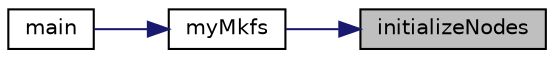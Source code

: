 digraph "initializeNodes"
{
 // LATEX_PDF_SIZE
  edge [fontname="Helvetica",fontsize="10",labelfontname="Helvetica",labelfontsize="10"];
  node [fontname="Helvetica",fontsize="10",shape=record];
  rankdir="RL";
  Node1 [label="initializeNodes",height=0.2,width=0.4,color="black", fillcolor="grey75", style="filled", fontcolor="black",tooltip="It reads the inodes from disk and store them in new structures myFileSystem->nodes[i]."];
  Node1 -> Node2 [dir="back",color="midnightblue",fontsize="10",style="solid",fontname="Helvetica"];
  Node2 [label="myMkfs",height=0.2,width=0.4,color="black", fillcolor="white", style="filled",URL="$my_f_s_8c.html#abec067f366fe2fae1a42695546914bd7",tooltip="Formats the current disk. Saves all the bitmap, super block and the directory."];
  Node2 -> Node3 [dir="back",color="midnightblue",fontsize="10",style="solid",fontname="Helvetica"];
  Node3 [label="main",height=0.2,width=0.4,color="black", fillcolor="white", style="filled",URL="$_my_file_system_8c.html#a3c04138a5bfe5d72780bb7e82a18e627",tooltip=" "];
}
